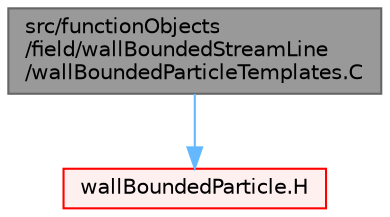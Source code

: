 digraph "src/functionObjects/field/wallBoundedStreamLine/wallBoundedParticleTemplates.C"
{
 // LATEX_PDF_SIZE
  bgcolor="transparent";
  edge [fontname=Helvetica,fontsize=10,labelfontname=Helvetica,labelfontsize=10];
  node [fontname=Helvetica,fontsize=10,shape=box,height=0.2,width=0.4];
  Node1 [id="Node000001",label="src/functionObjects\l/field/wallBoundedStreamLine\l/wallBoundedParticleTemplates.C",height=0.2,width=0.4,color="gray40", fillcolor="grey60", style="filled", fontcolor="black",tooltip=" "];
  Node1 -> Node2 [id="edge1_Node000001_Node000002",color="steelblue1",style="solid",tooltip=" "];
  Node2 [id="Node000002",label="wallBoundedParticle.H",height=0.2,width=0.4,color="red", fillcolor="#FFF0F0", style="filled",URL="$wallBoundedParticle_8H.html",tooltip=" "];
}
